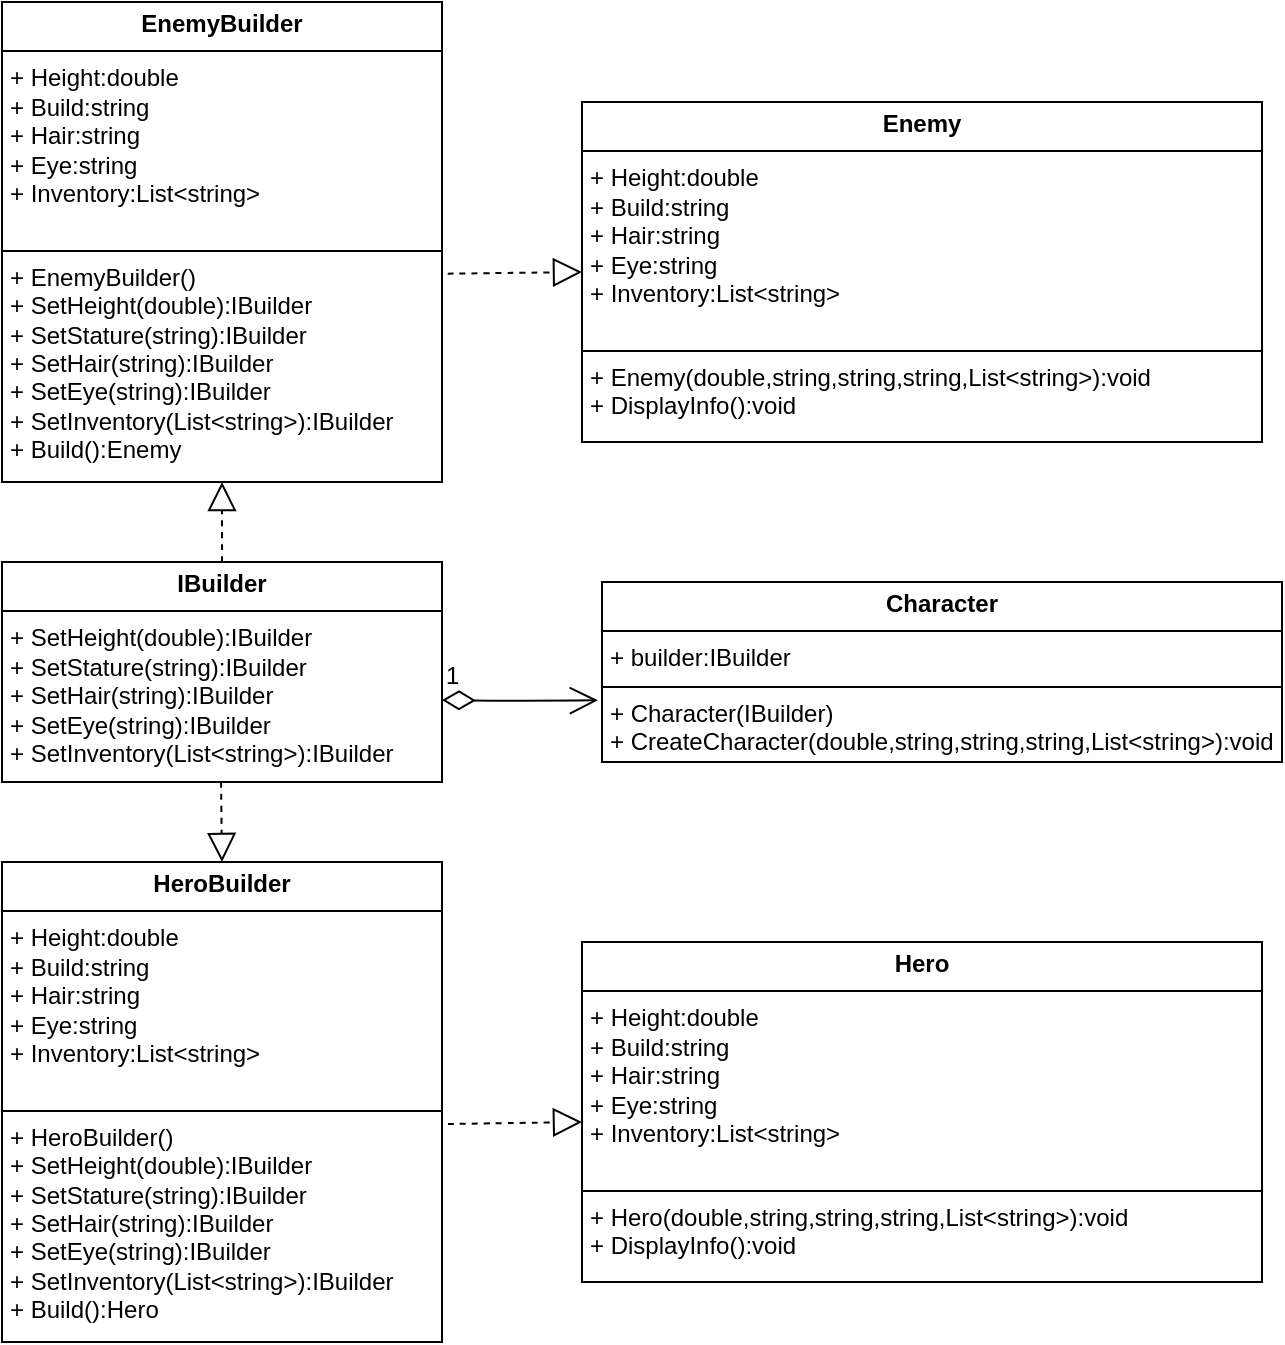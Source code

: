 <mxfile version="24.2.2" type="device">
  <diagram id="C5RBs43oDa-KdzZeNtuy" name="Page-1">
    <mxGraphModel dx="971" dy="922" grid="1" gridSize="10" guides="1" tooltips="1" connect="1" arrows="1" fold="1" page="1" pageScale="1" pageWidth="827" pageHeight="1169" math="0" shadow="0">
      <root>
        <mxCell id="WIyWlLk6GJQsqaUBKTNV-0" />
        <mxCell id="WIyWlLk6GJQsqaUBKTNV-1" parent="WIyWlLk6GJQsqaUBKTNV-0" />
        <mxCell id="4ZdAxwbsGsZi-SjVexBj-0" value="&lt;p style=&quot;margin:0px;margin-top:4px;text-align:center;&quot;&gt;&lt;b&gt;Character&lt;/b&gt;&lt;/p&gt;&lt;hr size=&quot;1&quot; style=&quot;border-style:solid;&quot;&gt;&lt;p style=&quot;margin:0px;margin-left:4px;&quot;&gt;+ builder:IBuilder&lt;/p&gt;&lt;hr size=&quot;1&quot; style=&quot;border-style:solid;&quot;&gt;&lt;p style=&quot;margin:0px;margin-left:4px;&quot;&gt;+ Character(IBuilder)&lt;/p&gt;&lt;p style=&quot;margin:0px;margin-left:4px;&quot;&gt;+ CreateCharacter(double,string,string,string,List&amp;lt;string&amp;gt;):void&lt;/p&gt;" style="verticalAlign=top;align=left;overflow=fill;html=1;whiteSpace=wrap;" parent="WIyWlLk6GJQsqaUBKTNV-1" vertex="1">
          <mxGeometry x="650" y="540" width="340" height="90" as="geometry" />
        </mxCell>
        <mxCell id="-lr5QjYertLe9EqUbTFb-0" value="&lt;p style=&quot;margin:0px;margin-top:4px;text-align:center;&quot;&gt;&lt;b&gt;Enemy&lt;/b&gt;&lt;/p&gt;&lt;hr size=&quot;1&quot; style=&quot;border-style:solid;&quot;&gt;&lt;p style=&quot;margin:0px;margin-left:4px;&quot;&gt;+ Height:double&lt;/p&gt;&lt;p style=&quot;margin:0px;margin-left:4px;&quot;&gt;+ Build:string&lt;/p&gt;&lt;p style=&quot;margin:0px;margin-left:4px;&quot;&gt;+ Hair:string&lt;/p&gt;&lt;p style=&quot;margin:0px;margin-left:4px;&quot;&gt;+ Eye:string&lt;/p&gt;&lt;p style=&quot;margin:0px;margin-left:4px;&quot;&gt;+ Inventory:List&amp;lt;string&amp;gt;&lt;/p&gt;&lt;p style=&quot;margin:0px;margin-left:4px;&quot;&gt;&lt;br&gt;&lt;/p&gt;&lt;hr size=&quot;1&quot; style=&quot;border-style:solid;&quot;&gt;&lt;p style=&quot;margin:0px;margin-left:4px;&quot;&gt;&lt;span style=&quot;background-color: initial;&quot;&gt;+ Enemy&lt;/span&gt;&lt;span style=&quot;background-color: initial;&quot;&gt;(double,string,string,string,List&amp;lt;string&amp;gt;):void&lt;/span&gt;&lt;br&gt;&lt;/p&gt;&lt;p style=&quot;margin:0px;margin-left:4px;&quot;&gt;&lt;span style=&quot;background-color: initial;&quot;&gt;+ DisplayInfo():void&lt;/span&gt;&lt;/p&gt;" style="verticalAlign=top;align=left;overflow=fill;html=1;whiteSpace=wrap;" vertex="1" parent="WIyWlLk6GJQsqaUBKTNV-1">
          <mxGeometry x="640" y="300" width="340" height="170" as="geometry" />
        </mxCell>
        <mxCell id="-lr5QjYertLe9EqUbTFb-1" value="&lt;p style=&quot;margin:0px;margin-top:4px;text-align:center;&quot;&gt;&lt;b&gt;Hero&lt;/b&gt;&lt;/p&gt;&lt;hr size=&quot;1&quot; style=&quot;border-style:solid;&quot;&gt;&lt;p style=&quot;margin:0px;margin-left:4px;&quot;&gt;+ Height:double&lt;/p&gt;&lt;p style=&quot;margin:0px;margin-left:4px;&quot;&gt;+ Build:string&lt;/p&gt;&lt;p style=&quot;margin:0px;margin-left:4px;&quot;&gt;+ Hair:string&lt;/p&gt;&lt;p style=&quot;margin:0px;margin-left:4px;&quot;&gt;+ Eye:string&lt;/p&gt;&lt;p style=&quot;margin:0px;margin-left:4px;&quot;&gt;+ Inventory:List&amp;lt;string&amp;gt;&lt;/p&gt;&lt;p style=&quot;margin:0px;margin-left:4px;&quot;&gt;&lt;br&gt;&lt;/p&gt;&lt;hr size=&quot;1&quot; style=&quot;border-style:solid;&quot;&gt;&lt;p style=&quot;margin:0px;margin-left:4px;&quot;&gt;&lt;span style=&quot;background-color: initial;&quot;&gt;+ Hero&lt;/span&gt;&lt;span style=&quot;background-color: initial;&quot;&gt;(double,string,string,string,List&amp;lt;string&amp;gt;):void&lt;/span&gt;&lt;br&gt;&lt;/p&gt;&lt;p style=&quot;margin:0px;margin-left:4px;&quot;&gt;&lt;span style=&quot;background-color: initial;&quot;&gt;+ DisplayInfo():void&lt;/span&gt;&lt;/p&gt;" style="verticalAlign=top;align=left;overflow=fill;html=1;whiteSpace=wrap;" vertex="1" parent="WIyWlLk6GJQsqaUBKTNV-1">
          <mxGeometry x="640" y="720" width="340" height="170" as="geometry" />
        </mxCell>
        <mxCell id="-lr5QjYertLe9EqUbTFb-2" value="&lt;p style=&quot;margin:0px;margin-top:4px;text-align:center;&quot;&gt;&lt;b&gt;EnemyBuilder&lt;/b&gt;&lt;/p&gt;&lt;hr size=&quot;1&quot; style=&quot;border-style:solid;&quot;&gt;&lt;p style=&quot;margin:0px;margin-left:4px;&quot;&gt;+ Height:double&lt;/p&gt;&lt;p style=&quot;margin:0px;margin-left:4px;&quot;&gt;+ Build:string&lt;/p&gt;&lt;p style=&quot;margin:0px;margin-left:4px;&quot;&gt;+ Hair:string&lt;/p&gt;&lt;p style=&quot;margin:0px;margin-left:4px;&quot;&gt;+ Eye:string&lt;/p&gt;&lt;p style=&quot;margin:0px;margin-left:4px;&quot;&gt;+ Inventory:List&amp;lt;string&amp;gt;&lt;/p&gt;&lt;p style=&quot;margin:0px;margin-left:4px;&quot;&gt;&lt;br&gt;&lt;/p&gt;&lt;hr size=&quot;1&quot; style=&quot;border-style:solid;&quot;&gt;&lt;p style=&quot;margin:0px;margin-left:4px;&quot;&gt;&lt;span style=&quot;background-color: initial;&quot;&gt;+ EnemyBuilder&lt;/span&gt;&lt;span style=&quot;background-color: initial;&quot;&gt;()&lt;/span&gt;&lt;br&gt;&lt;/p&gt;&lt;p style=&quot;margin:0px;margin-left:4px;&quot;&gt;&lt;span style=&quot;background-color: initial;&quot;&gt;+ SetHeight(double):IBuilder&lt;/span&gt;&lt;/p&gt;&lt;p style=&quot;margin:0px;margin-left:4px;&quot;&gt;+ SetStature(string):IBuilder&lt;br&gt;&lt;/p&gt;&lt;p style=&quot;margin:0px;margin-left:4px;&quot;&gt;+ SetHair(string):IBuilder&lt;br&gt;&lt;/p&gt;&lt;p style=&quot;margin:0px;margin-left:4px;&quot;&gt;+ SetEye(string):IBuilder&lt;br&gt;&lt;/p&gt;&lt;p style=&quot;margin:0px;margin-left:4px;&quot;&gt;+ SetInventory(List&amp;lt;string&amp;gt;):IBuilder&lt;br&gt;&lt;/p&gt;&lt;p style=&quot;margin:0px;margin-left:4px;&quot;&gt;+ Build():Enemy&lt;/p&gt;&lt;p style=&quot;margin:0px;margin-left:4px;&quot;&gt;&lt;span style=&quot;background-color: initial;&quot;&gt;&lt;br&gt;&lt;/span&gt;&lt;/p&gt;" style="verticalAlign=top;align=left;overflow=fill;html=1;whiteSpace=wrap;" vertex="1" parent="WIyWlLk6GJQsqaUBKTNV-1">
          <mxGeometry x="350" y="250" width="220" height="240" as="geometry" />
        </mxCell>
        <mxCell id="-lr5QjYertLe9EqUbTFb-3" value="&lt;p style=&quot;margin:0px;margin-top:4px;text-align:center;&quot;&gt;&lt;b&gt;HeroBuilder&lt;/b&gt;&lt;/p&gt;&lt;hr size=&quot;1&quot; style=&quot;border-style:solid;&quot;&gt;&lt;p style=&quot;margin:0px;margin-left:4px;&quot;&gt;+ Height:double&lt;/p&gt;&lt;p style=&quot;margin:0px;margin-left:4px;&quot;&gt;+ Build:string&lt;/p&gt;&lt;p style=&quot;margin:0px;margin-left:4px;&quot;&gt;+ Hair:string&lt;/p&gt;&lt;p style=&quot;margin:0px;margin-left:4px;&quot;&gt;+ Eye:string&lt;/p&gt;&lt;p style=&quot;margin:0px;margin-left:4px;&quot;&gt;+ Inventory:List&amp;lt;string&amp;gt;&lt;/p&gt;&lt;p style=&quot;margin:0px;margin-left:4px;&quot;&gt;&lt;br&gt;&lt;/p&gt;&lt;hr size=&quot;1&quot; style=&quot;border-style:solid;&quot;&gt;&lt;p style=&quot;margin:0px;margin-left:4px;&quot;&gt;&lt;span style=&quot;background-color: initial;&quot;&gt;+ HeroBuilder&lt;/span&gt;&lt;span style=&quot;background-color: initial;&quot;&gt;()&lt;/span&gt;&lt;br&gt;&lt;/p&gt;&lt;p style=&quot;margin:0px;margin-left:4px;&quot;&gt;&lt;span style=&quot;background-color: initial;&quot;&gt;+ SetHeight(double):IBuilder&lt;/span&gt;&lt;/p&gt;&lt;p style=&quot;margin:0px;margin-left:4px;&quot;&gt;+ SetStature(string):IBuilder&lt;br&gt;&lt;/p&gt;&lt;p style=&quot;margin:0px;margin-left:4px;&quot;&gt;+ SetHair(string):IBuilder&lt;br&gt;&lt;/p&gt;&lt;p style=&quot;margin:0px;margin-left:4px;&quot;&gt;+ SetEye(string):IBuilder&lt;br&gt;&lt;/p&gt;&lt;p style=&quot;margin:0px;margin-left:4px;&quot;&gt;+ SetInventory(List&amp;lt;string&amp;gt;):IBuilder&lt;br&gt;&lt;/p&gt;&lt;p style=&quot;margin:0px;margin-left:4px;&quot;&gt;+ Build():Hero&lt;/p&gt;&lt;p style=&quot;margin:0px;margin-left:4px;&quot;&gt;&lt;span style=&quot;background-color: initial;&quot;&gt;&lt;br&gt;&lt;/span&gt;&lt;/p&gt;" style="verticalAlign=top;align=left;overflow=fill;html=1;whiteSpace=wrap;" vertex="1" parent="WIyWlLk6GJQsqaUBKTNV-1">
          <mxGeometry x="350" y="680" width="220" height="240" as="geometry" />
        </mxCell>
        <mxCell id="-lr5QjYertLe9EqUbTFb-4" value="&lt;p style=&quot;margin:0px;margin-top:4px;text-align:center;&quot;&gt;&lt;b&gt;IBuilder&lt;/b&gt;&lt;/p&gt;&lt;hr size=&quot;1&quot; style=&quot;border-style:solid;&quot;&gt;&lt;p style=&quot;margin: 0px 0px 0px 4px;&quot;&gt;&lt;span style=&quot;background-color: initial;&quot;&gt;+ SetHeight(double):IBuilder&lt;/span&gt;&lt;/p&gt;&lt;p style=&quot;margin: 0px 0px 0px 4px;&quot;&gt;+ SetStature(string):IBuilder&lt;br&gt;&lt;/p&gt;&lt;p style=&quot;margin: 0px 0px 0px 4px;&quot;&gt;+ SetHair(string):IBuilder&lt;br&gt;&lt;/p&gt;&lt;p style=&quot;margin: 0px 0px 0px 4px;&quot;&gt;+ SetEye(string):IBuilder&lt;br&gt;&lt;/p&gt;&lt;p style=&quot;margin: 0px 0px 0px 4px;&quot;&gt;+ SetInventory(List&amp;lt;string&amp;gt;):IBuilder&lt;/p&gt;&lt;p style=&quot;margin:0px;margin-left:4px;&quot;&gt;&lt;br&gt;&lt;/p&gt;&lt;hr size=&quot;1&quot; style=&quot;border-style:solid;&quot;&gt;&lt;p style=&quot;margin:0px;margin-left:4px;&quot;&gt;&lt;br&gt;&lt;/p&gt;&lt;p style=&quot;margin:0px;margin-left:4px;&quot;&gt;&lt;span style=&quot;background-color: initial;&quot;&gt;&lt;br&gt;&lt;/span&gt;&lt;/p&gt;" style="verticalAlign=top;align=left;overflow=fill;html=1;whiteSpace=wrap;" vertex="1" parent="WIyWlLk6GJQsqaUBKTNV-1">
          <mxGeometry x="350" y="530" width="220" height="110" as="geometry" />
        </mxCell>
        <mxCell id="-lr5QjYertLe9EqUbTFb-5" value="" style="endArrow=block;dashed=1;endFill=0;endSize=12;html=1;rounded=0;fontSize=12;curved=1;entryX=0.5;entryY=1;entryDx=0;entryDy=0;" edge="1" parent="WIyWlLk6GJQsqaUBKTNV-1" target="-lr5QjYertLe9EqUbTFb-2">
          <mxGeometry width="160" relative="1" as="geometry">
            <mxPoint x="460" y="530" as="sourcePoint" />
            <mxPoint x="620" y="530" as="targetPoint" />
          </mxGeometry>
        </mxCell>
        <mxCell id="-lr5QjYertLe9EqUbTFb-6" value="" style="endArrow=block;dashed=1;endFill=0;endSize=12;html=1;rounded=0;fontSize=12;curved=1;entryX=0.5;entryY=0;entryDx=0;entryDy=0;" edge="1" parent="WIyWlLk6GJQsqaUBKTNV-1" target="-lr5QjYertLe9EqUbTFb-3">
          <mxGeometry width="160" relative="1" as="geometry">
            <mxPoint x="459.52" y="640" as="sourcePoint" />
            <mxPoint x="459.52" y="600" as="targetPoint" />
          </mxGeometry>
        </mxCell>
        <mxCell id="-lr5QjYertLe9EqUbTFb-7" value="" style="endArrow=block;dashed=1;endFill=0;endSize=12;html=1;rounded=0;fontSize=12;curved=1;entryX=0;entryY=0.5;entryDx=0;entryDy=0;exitX=1.013;exitY=0.566;exitDx=0;exitDy=0;exitPerimeter=0;" edge="1" parent="WIyWlLk6GJQsqaUBKTNV-1" source="-lr5QjYertLe9EqUbTFb-2" target="-lr5QjYertLe9EqUbTFb-0">
          <mxGeometry width="160" relative="1" as="geometry">
            <mxPoint x="580" y="390" as="sourcePoint" />
            <mxPoint x="580" y="350" as="targetPoint" />
          </mxGeometry>
        </mxCell>
        <mxCell id="-lr5QjYertLe9EqUbTFb-8" value="" style="endArrow=block;dashed=1;endFill=0;endSize=12;html=1;rounded=0;fontSize=12;curved=1;entryX=0;entryY=0.5;entryDx=0;entryDy=0;exitX=1.013;exitY=0.566;exitDx=0;exitDy=0;exitPerimeter=0;" edge="1" parent="WIyWlLk6GJQsqaUBKTNV-1">
          <mxGeometry width="160" relative="1" as="geometry">
            <mxPoint x="573" y="811" as="sourcePoint" />
            <mxPoint x="640" y="810" as="targetPoint" />
          </mxGeometry>
        </mxCell>
        <mxCell id="-lr5QjYertLe9EqUbTFb-9" value="1" style="endArrow=open;html=1;endSize=12;startArrow=diamondThin;startSize=14;startFill=0;edgeStyle=orthogonalEdgeStyle;align=left;verticalAlign=bottom;rounded=0;fontSize=12;curved=1;entryX=-0.006;entryY=0.657;entryDx=0;entryDy=0;entryPerimeter=0;" edge="1" parent="WIyWlLk6GJQsqaUBKTNV-1" target="4ZdAxwbsGsZi-SjVexBj-0">
          <mxGeometry x="-1" y="3" relative="1" as="geometry">
            <mxPoint x="570" y="599" as="sourcePoint" />
            <mxPoint x="640" y="600" as="targetPoint" />
          </mxGeometry>
        </mxCell>
      </root>
    </mxGraphModel>
  </diagram>
</mxfile>
